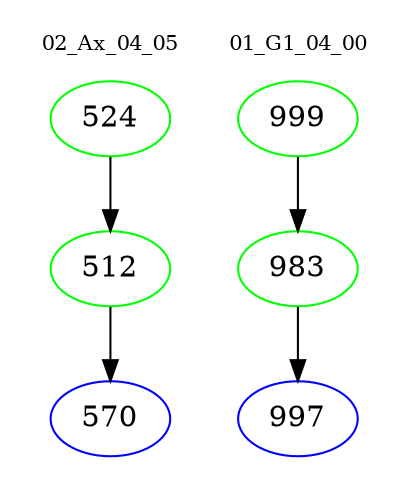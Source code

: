 digraph{
subgraph cluster_0 {
color = white
label = "02_Ax_04_05";
fontsize=10;
T0_524 [label="524", color="green"]
T0_524 -> T0_512 [color="black"]
T0_512 [label="512", color="green"]
T0_512 -> T0_570 [color="black"]
T0_570 [label="570", color="blue"]
}
subgraph cluster_1 {
color = white
label = "01_G1_04_00";
fontsize=10;
T1_999 [label="999", color="green"]
T1_999 -> T1_983 [color="black"]
T1_983 [label="983", color="green"]
T1_983 -> T1_997 [color="black"]
T1_997 [label="997", color="blue"]
}
}
